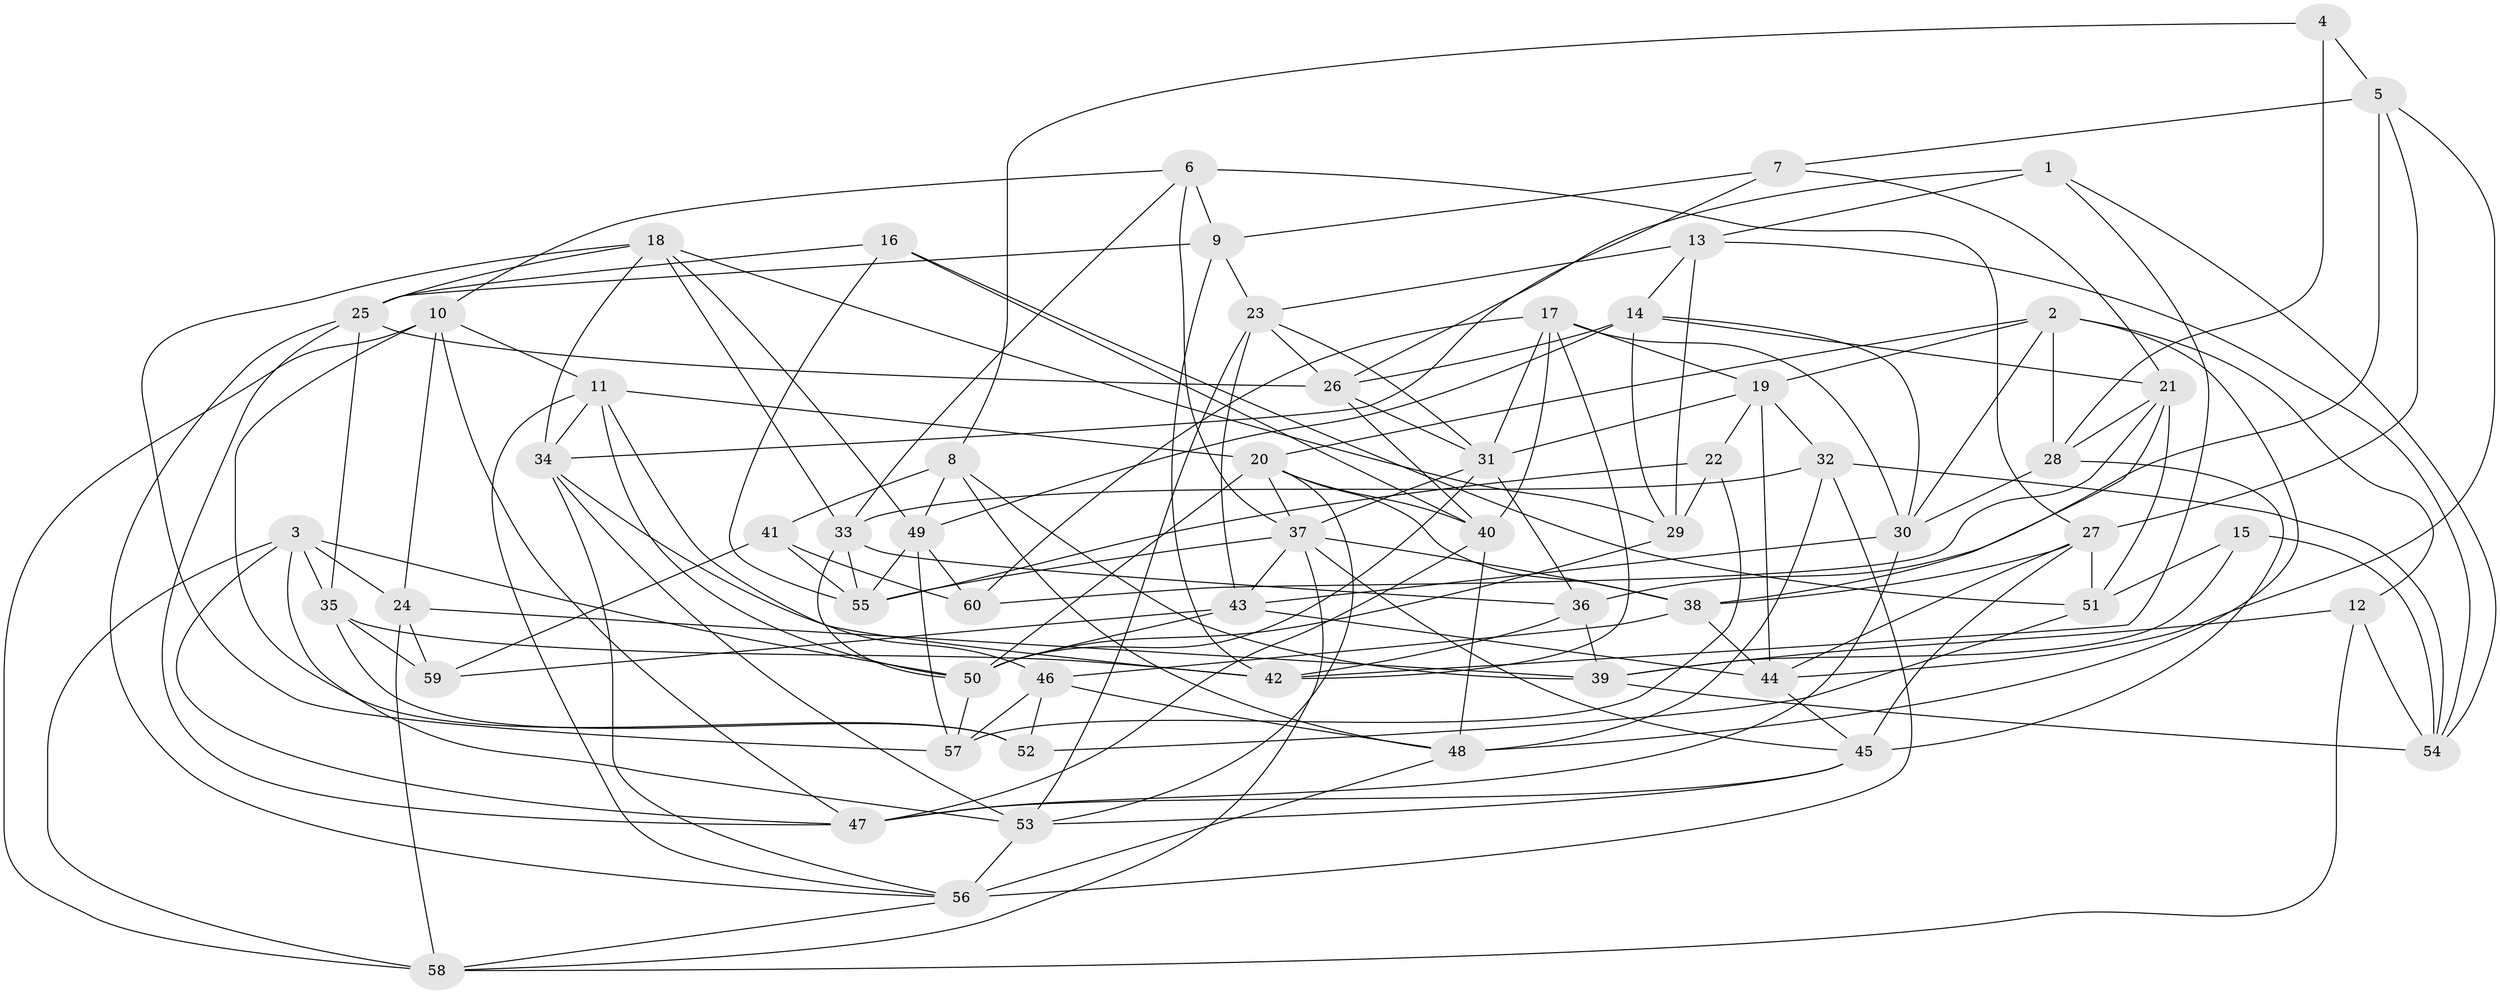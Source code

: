 // original degree distribution, {4: 1.0}
// Generated by graph-tools (version 1.1) at 2025/02/03/09/25 03:02:57]
// undirected, 60 vertices, 165 edges
graph export_dot {
graph [start="1"]
  node [color=gray90,style=filled];
  1;
  2;
  3;
  4;
  5;
  6;
  7;
  8;
  9;
  10;
  11;
  12;
  13;
  14;
  15;
  16;
  17;
  18;
  19;
  20;
  21;
  22;
  23;
  24;
  25;
  26;
  27;
  28;
  29;
  30;
  31;
  32;
  33;
  34;
  35;
  36;
  37;
  38;
  39;
  40;
  41;
  42;
  43;
  44;
  45;
  46;
  47;
  48;
  49;
  50;
  51;
  52;
  53;
  54;
  55;
  56;
  57;
  58;
  59;
  60;
  1 -- 13 [weight=1.0];
  1 -- 26 [weight=1.0];
  1 -- 42 [weight=1.0];
  1 -- 54 [weight=1.0];
  2 -- 12 [weight=1.0];
  2 -- 19 [weight=1.0];
  2 -- 20 [weight=1.0];
  2 -- 28 [weight=1.0];
  2 -- 30 [weight=1.0];
  2 -- 48 [weight=1.0];
  3 -- 24 [weight=1.0];
  3 -- 35 [weight=1.0];
  3 -- 47 [weight=1.0];
  3 -- 50 [weight=1.0];
  3 -- 53 [weight=1.0];
  3 -- 58 [weight=1.0];
  4 -- 5 [weight=1.0];
  4 -- 8 [weight=1.0];
  4 -- 28 [weight=2.0];
  5 -- 7 [weight=1.0];
  5 -- 27 [weight=1.0];
  5 -- 36 [weight=2.0];
  5 -- 44 [weight=1.0];
  6 -- 9 [weight=2.0];
  6 -- 10 [weight=1.0];
  6 -- 27 [weight=1.0];
  6 -- 33 [weight=1.0];
  6 -- 37 [weight=1.0];
  7 -- 9 [weight=1.0];
  7 -- 21 [weight=1.0];
  7 -- 34 [weight=1.0];
  8 -- 39 [weight=1.0];
  8 -- 41 [weight=2.0];
  8 -- 48 [weight=1.0];
  8 -- 49 [weight=1.0];
  9 -- 23 [weight=1.0];
  9 -- 25 [weight=1.0];
  9 -- 42 [weight=1.0];
  10 -- 11 [weight=1.0];
  10 -- 24 [weight=1.0];
  10 -- 47 [weight=1.0];
  10 -- 52 [weight=1.0];
  10 -- 58 [weight=1.0];
  11 -- 20 [weight=1.0];
  11 -- 34 [weight=1.0];
  11 -- 46 [weight=1.0];
  11 -- 50 [weight=1.0];
  11 -- 56 [weight=1.0];
  12 -- 39 [weight=1.0];
  12 -- 54 [weight=1.0];
  12 -- 58 [weight=1.0];
  13 -- 14 [weight=1.0];
  13 -- 23 [weight=1.0];
  13 -- 29 [weight=2.0];
  13 -- 54 [weight=1.0];
  14 -- 21 [weight=1.0];
  14 -- 26 [weight=1.0];
  14 -- 29 [weight=1.0];
  14 -- 30 [weight=1.0];
  14 -- 49 [weight=1.0];
  15 -- 39 [weight=1.0];
  15 -- 51 [weight=2.0];
  15 -- 54 [weight=1.0];
  16 -- 25 [weight=1.0];
  16 -- 40 [weight=1.0];
  16 -- 51 [weight=1.0];
  16 -- 55 [weight=1.0];
  17 -- 19 [weight=1.0];
  17 -- 30 [weight=1.0];
  17 -- 31 [weight=1.0];
  17 -- 40 [weight=1.0];
  17 -- 42 [weight=1.0];
  17 -- 60 [weight=1.0];
  18 -- 25 [weight=1.0];
  18 -- 29 [weight=1.0];
  18 -- 33 [weight=1.0];
  18 -- 34 [weight=1.0];
  18 -- 49 [weight=1.0];
  18 -- 57 [weight=1.0];
  19 -- 22 [weight=1.0];
  19 -- 31 [weight=1.0];
  19 -- 32 [weight=1.0];
  19 -- 44 [weight=1.0];
  20 -- 37 [weight=1.0];
  20 -- 38 [weight=1.0];
  20 -- 40 [weight=1.0];
  20 -- 50 [weight=2.0];
  20 -- 53 [weight=1.0];
  21 -- 28 [weight=1.0];
  21 -- 38 [weight=1.0];
  21 -- 51 [weight=1.0];
  21 -- 60 [weight=1.0];
  22 -- 29 [weight=1.0];
  22 -- 55 [weight=1.0];
  22 -- 57 [weight=1.0];
  23 -- 26 [weight=1.0];
  23 -- 31 [weight=1.0];
  23 -- 43 [weight=1.0];
  23 -- 53 [weight=1.0];
  24 -- 39 [weight=1.0];
  24 -- 58 [weight=1.0];
  24 -- 59 [weight=2.0];
  25 -- 26 [weight=1.0];
  25 -- 35 [weight=2.0];
  25 -- 47 [weight=1.0];
  25 -- 56 [weight=1.0];
  26 -- 31 [weight=1.0];
  26 -- 40 [weight=1.0];
  27 -- 38 [weight=1.0];
  27 -- 44 [weight=1.0];
  27 -- 45 [weight=1.0];
  27 -- 51 [weight=1.0];
  28 -- 30 [weight=1.0];
  28 -- 45 [weight=1.0];
  29 -- 50 [weight=1.0];
  30 -- 43 [weight=1.0];
  30 -- 47 [weight=1.0];
  31 -- 36 [weight=1.0];
  31 -- 37 [weight=1.0];
  31 -- 50 [weight=2.0];
  32 -- 33 [weight=1.0];
  32 -- 48 [weight=1.0];
  32 -- 54 [weight=1.0];
  32 -- 56 [weight=2.0];
  33 -- 36 [weight=1.0];
  33 -- 50 [weight=1.0];
  33 -- 55 [weight=1.0];
  34 -- 42 [weight=1.0];
  34 -- 53 [weight=1.0];
  34 -- 56 [weight=1.0];
  35 -- 42 [weight=1.0];
  35 -- 52 [weight=1.0];
  35 -- 59 [weight=1.0];
  36 -- 39 [weight=1.0];
  36 -- 42 [weight=1.0];
  37 -- 38 [weight=1.0];
  37 -- 43 [weight=1.0];
  37 -- 45 [weight=1.0];
  37 -- 55 [weight=1.0];
  37 -- 58 [weight=1.0];
  38 -- 44 [weight=1.0];
  38 -- 46 [weight=1.0];
  39 -- 54 [weight=1.0];
  40 -- 47 [weight=1.0];
  40 -- 48 [weight=1.0];
  41 -- 55 [weight=1.0];
  41 -- 59 [weight=2.0];
  41 -- 60 [weight=1.0];
  43 -- 44 [weight=1.0];
  43 -- 50 [weight=1.0];
  43 -- 59 [weight=1.0];
  44 -- 45 [weight=1.0];
  45 -- 47 [weight=1.0];
  45 -- 53 [weight=1.0];
  46 -- 48 [weight=1.0];
  46 -- 52 [weight=1.0];
  46 -- 57 [weight=2.0];
  48 -- 56 [weight=1.0];
  49 -- 55 [weight=1.0];
  49 -- 57 [weight=1.0];
  49 -- 60 [weight=1.0];
  50 -- 57 [weight=1.0];
  51 -- 52 [weight=1.0];
  53 -- 56 [weight=1.0];
  56 -- 58 [weight=1.0];
}
